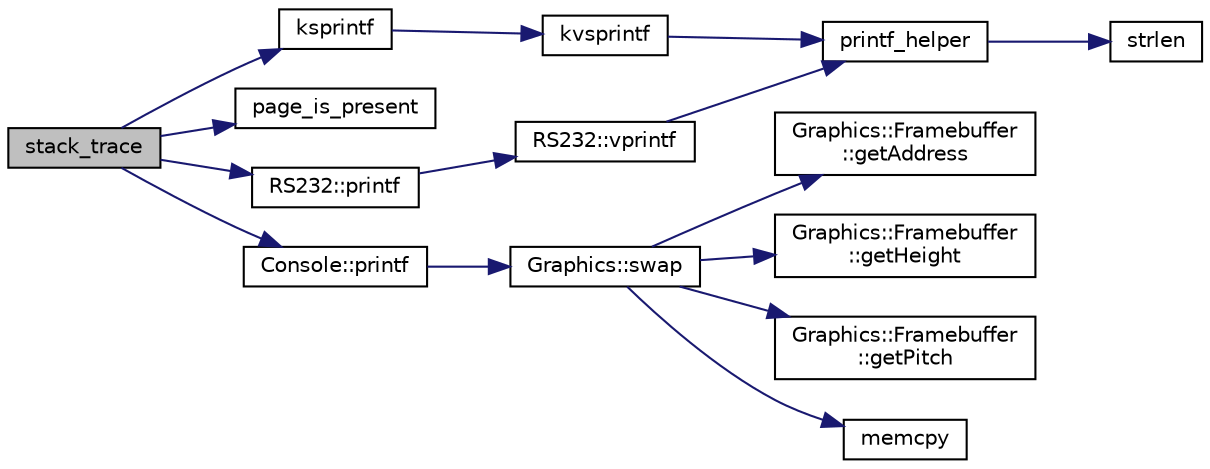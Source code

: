 digraph "stack_trace"
{
 // LATEX_PDF_SIZE
  edge [fontname="Helvetica",fontsize="10",labelfontname="Helvetica",labelfontsize="10"];
  node [fontname="Helvetica",fontsize="10",shape=record];
  rankdir="LR";
  Node1 [label="stack_trace",height=0.2,width=0.4,color="black", fillcolor="grey75", style="filled", fontcolor="black",tooltip=" "];
  Node1 -> Node2 [color="midnightblue",fontsize="10",style="solid",fontname="Helvetica"];
  Node2 [label="ksprintf",height=0.2,width=0.4,color="black", fillcolor="white", style="filled",URL="$d4/d64/printf_8cpp.html#a4a8483991af81c2a4ae0025f4d2fb5e7",tooltip="Sends formatted output to a string."];
  Node2 -> Node3 [color="midnightblue",fontsize="10",style="solid",fontname="Helvetica"];
  Node3 [label="kvsprintf",height=0.2,width=0.4,color="black", fillcolor="white", style="filled",URL="$d4/d64/printf_8cpp.html#a626c6babba88d2b34beacfb116a71fb8",tooltip="Sends formatted output to a string using an argument list."];
  Node3 -> Node4 [color="midnightblue",fontsize="10",style="solid",fontname="Helvetica"];
  Node4 [label="printf_helper",height=0.2,width=0.4,color="black", fillcolor="white", style="filled",URL="$d4/d64/printf_8cpp.html#a85a2fff114bf015eba22a1dc163bf1ba",tooltip="Perform all printf operations on the format string using the provided argument list and uses the call..."];
  Node4 -> Node5 [color="midnightblue",fontsize="10",style="solid",fontname="Helvetica"];
  Node5 [label="strlen",height=0.2,width=0.4,color="black", fillcolor="white", style="filled",URL="$d5/d24/string_8cpp.html#a2dee044e4e667b5b789b493abd21cfa4",tooltip="Returns the length of a string."];
  Node1 -> Node6 [color="midnightblue",fontsize="10",style="solid",fontname="Helvetica"];
  Node6 [label="page_is_present",height=0.2,width=0.4,color="black", fillcolor="white", style="filled",URL="$d1/d5e/paging_8cpp.html#a02e41cc56baa4f473b3f9bba01928410",tooltip="Checks whether an address is mapped into memory."];
  Node1 -> Node7 [color="midnightblue",fontsize="10",style="solid",fontname="Helvetica"];
  Node7 [label="RS232::printf",height=0.2,width=0.4,color="black", fillcolor="white", style="filled",URL="$d7/d75/namespace_r_s232.html#a394b7ac1c601a47c2881a460eb41171a",tooltip="Prints a formatted string to serial output."];
  Node7 -> Node8 [color="midnightblue",fontsize="10",style="solid",fontname="Helvetica"];
  Node8 [label="RS232::vprintf",height=0.2,width=0.4,color="black", fillcolor="white", style="filled",URL="$d7/d75/namespace_r_s232.html#a04a4582da3c891beaa849f3ce2189975",tooltip="Prints a formatted string to serial output using a va_list of arguments."];
  Node8 -> Node4 [color="midnightblue",fontsize="10",style="solid",fontname="Helvetica"];
  Node1 -> Node9 [color="midnightblue",fontsize="10",style="solid",fontname="Helvetica"];
  Node9 [label="Console::printf",height=0.2,width=0.4,color="black", fillcolor="white", style="filled",URL="$d8/db5/namespace_console.html#aa92244db771ad2578967dd9f8fcac912",tooltip=" "];
  Node9 -> Node10 [color="midnightblue",fontsize="10",style="solid",fontname="Helvetica"];
  Node10 [label="Graphics::swap",height=0.2,width=0.4,color="black", fillcolor="white", style="filled",URL="$d6/d9b/namespace_graphics.html#afb7733fe050948fc3a09cd9a87071ffc",tooltip="Swap the data on backbuffer to memory video buffer and show in the screen."];
  Node10 -> Node11 [color="midnightblue",fontsize="10",style="solid",fontname="Helvetica"];
  Node11 [label="Graphics::Framebuffer\l::getAddress",height=0.2,width=0.4,color="black", fillcolor="white", style="filled",URL="$d0/dcb/class_graphics_1_1_framebuffer.html#af62e5c11c830410a3213e2b17075b158",tooltip=" "];
  Node10 -> Node12 [color="midnightblue",fontsize="10",style="solid",fontname="Helvetica"];
  Node12 [label="Graphics::Framebuffer\l::getHeight",height=0.2,width=0.4,color="black", fillcolor="white", style="filled",URL="$d0/dcb/class_graphics_1_1_framebuffer.html#a1056e91da94b6937b0a6deeb3a859368",tooltip=" "];
  Node10 -> Node13 [color="midnightblue",fontsize="10",style="solid",fontname="Helvetica"];
  Node13 [label="Graphics::Framebuffer\l::getPitch",height=0.2,width=0.4,color="black", fillcolor="white", style="filled",URL="$d0/dcb/class_graphics_1_1_framebuffer.html#a4b6694a0728b42872a51eb15a631cd51",tooltip=" "];
  Node10 -> Node14 [color="midnightblue",fontsize="10",style="solid",fontname="Helvetica"];
  Node14 [label="memcpy",height=0.2,width=0.4,color="black", fillcolor="white", style="filled",URL="$d5/d24/string_8cpp.html#a370712322c794e949c996946f2283ea8",tooltip=" "];
}
